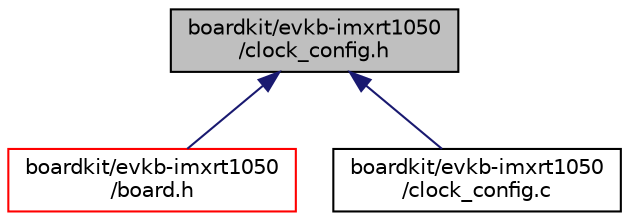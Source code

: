 digraph "boardkit/evkb-imxrt1050/clock_config.h"
{
  edge [fontname="Helvetica",fontsize="10",labelfontname="Helvetica",labelfontsize="10"];
  node [fontname="Helvetica",fontsize="10",shape=record];
  Node1 [label="boardkit/evkb-imxrt1050\l/clock_config.h",height=0.2,width=0.4,color="black", fillcolor="grey75", style="filled", fontcolor="black"];
  Node1 -> Node2 [dir="back",color="midnightblue",fontsize="10",style="solid",fontname="Helvetica"];
  Node2 [label="boardkit/evkb-imxrt1050\l/board.h",height=0.2,width=0.4,color="red", fillcolor="white", style="filled",URL="$evkb-imxrt1050_2board_8h.html"];
  Node1 -> Node4 [dir="back",color="midnightblue",fontsize="10",style="solid",fontname="Helvetica"];
  Node4 [label="boardkit/evkb-imxrt1050\l/clock_config.c",height=0.2,width=0.4,color="black", fillcolor="white", style="filled",URL="$evkb-imxrt1050_2clock__config_8c.html"];
}
